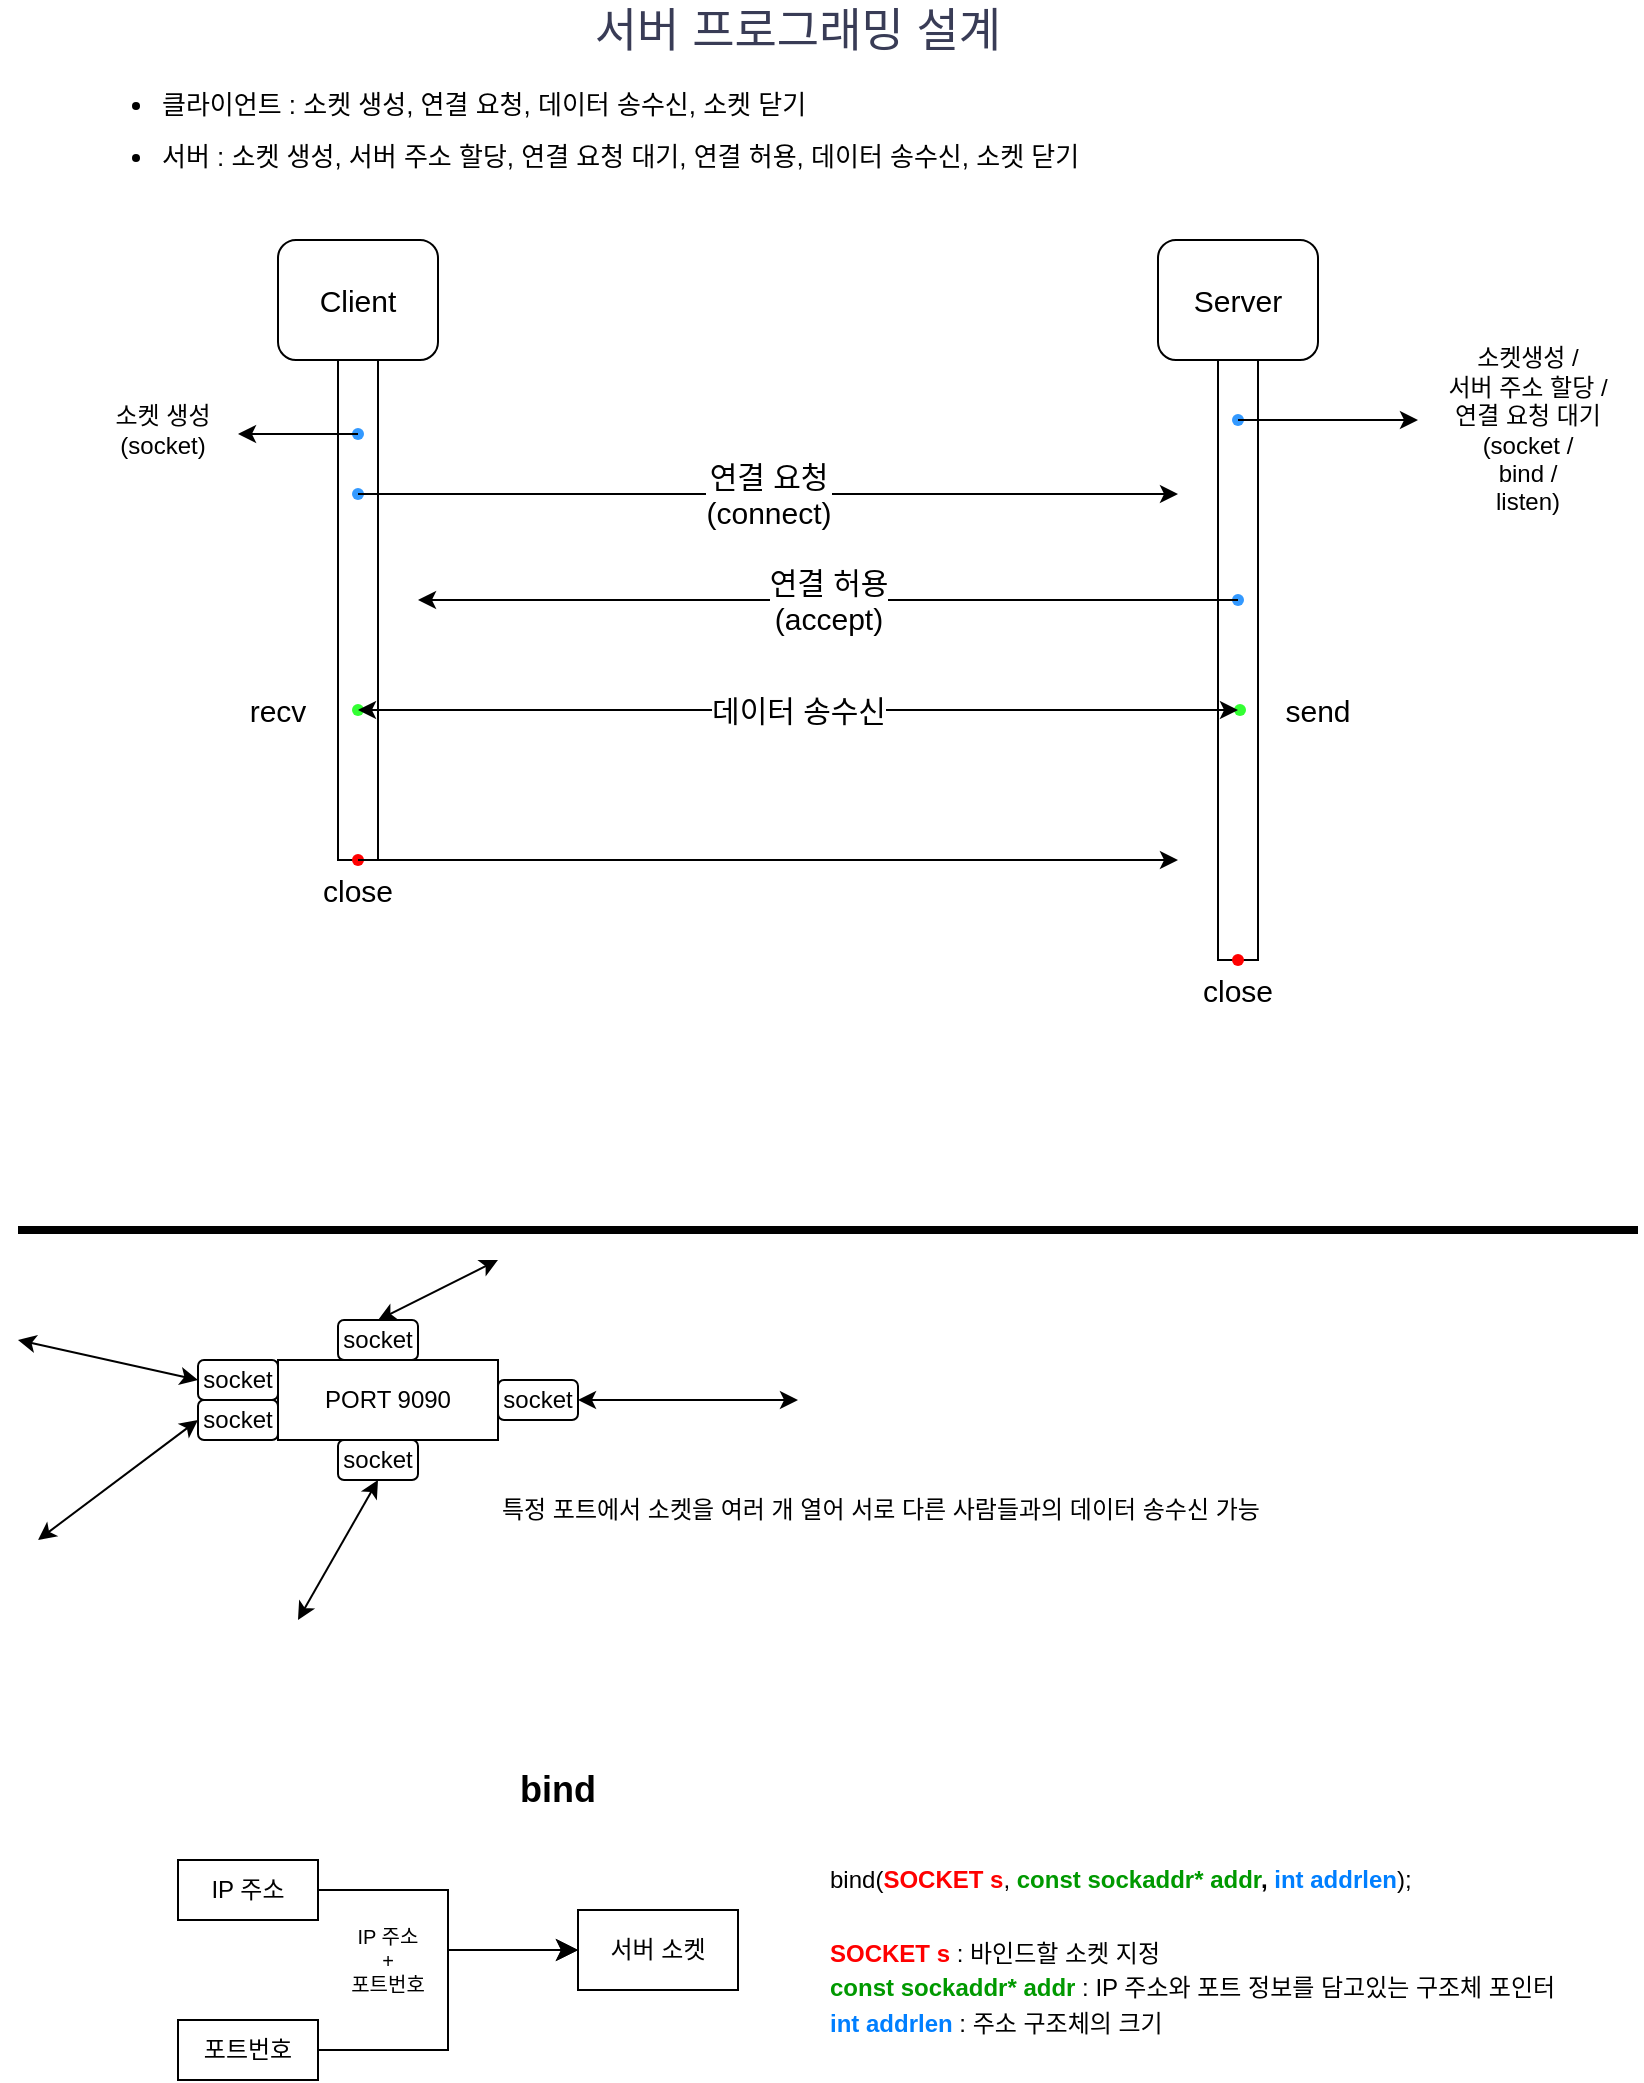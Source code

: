<mxfile version="24.7.6">
  <diagram name="페이지-1" id="Oy09YMq7JXKhEEB8FjI7">
    <mxGraphModel dx="989" dy="532" grid="1" gridSize="10" guides="1" tooltips="1" connect="1" arrows="1" fold="1" page="1" pageScale="1" pageWidth="827" pageHeight="1169" math="0" shadow="0">
      <root>
        <mxCell id="0" />
        <mxCell id="1" parent="0" />
        <mxCell id="PLHJU6RH4WrfTBuvKlq1-2" value="&lt;font style=&quot;font-size: 23px;&quot;&gt;서버 프로그래밍 설계&lt;/font&gt;" style="text;strokeColor=none;align=center;fillColor=none;html=1;verticalAlign=middle;whiteSpace=wrap;rounded=0;labelBackgroundColor=none;fontColor=#393C56;fontSize=23;" parent="1" vertex="1">
          <mxGeometry x="240" y="30" width="320" height="30" as="geometry" />
        </mxCell>
        <mxCell id="iw1IhrgtUYSzo-H0P91l-19" value="" style="group;fontSize=15;" vertex="1" connectable="0" parent="1">
          <mxGeometry x="560" y="93" width="260" height="480" as="geometry" />
        </mxCell>
        <mxCell id="iw1IhrgtUYSzo-H0P91l-5" value="Server" style="rounded=1;whiteSpace=wrap;html=1;fontSize=15;" vertex="1" parent="iw1IhrgtUYSzo-H0P91l-19">
          <mxGeometry x="20" y="57" width="80" height="60" as="geometry" />
        </mxCell>
        <mxCell id="iw1IhrgtUYSzo-H0P91l-7" value="" style="rounded=0;whiteSpace=wrap;html=1;fontSize=15;" vertex="1" parent="iw1IhrgtUYSzo-H0P91l-19">
          <mxGeometry x="50" y="117" width="20" height="300" as="geometry" />
        </mxCell>
        <mxCell id="iw1IhrgtUYSzo-H0P91l-35" value="" style="shape=waypoint;sketch=0;fillStyle=solid;size=6;pointerEvents=1;points=[];fillColor=#007FFF;resizable=0;rotatable=0;perimeter=centerPerimeter;snapToPoint=1;strokeColor=#3399FF;fontSize=15;" vertex="1" parent="iw1IhrgtUYSzo-H0P91l-19">
          <mxGeometry x="50" y="137" width="20" height="20" as="geometry" />
        </mxCell>
        <mxCell id="iw1IhrgtUYSzo-H0P91l-39" value="" style="shape=waypoint;sketch=0;fillStyle=solid;size=6;pointerEvents=1;points=[];fillColor=none;resizable=0;rotatable=0;perimeter=centerPerimeter;snapToPoint=1;strokeColor=#3399FF;fontSize=15;" vertex="1" parent="iw1IhrgtUYSzo-H0P91l-19">
          <mxGeometry x="50" y="227" width="20" height="20" as="geometry" />
        </mxCell>
        <mxCell id="iw1IhrgtUYSzo-H0P91l-38" value="" style="shape=waypoint;sketch=0;fillStyle=solid;size=6;pointerEvents=1;points=[];fillColor=none;resizable=0;rotatable=0;perimeter=centerPerimeter;snapToPoint=1;strokeColor=#33FF33;fontSize=15;" vertex="1" parent="iw1IhrgtUYSzo-H0P91l-19">
          <mxGeometry x="51" y="282" width="20" height="20" as="geometry" />
        </mxCell>
        <mxCell id="iw1IhrgtUYSzo-H0P91l-42" value="send" style="text;html=1;align=center;verticalAlign=middle;whiteSpace=wrap;rounded=0;fontSize=15;" vertex="1" parent="iw1IhrgtUYSzo-H0P91l-19">
          <mxGeometry x="70" y="277" width="60" height="30" as="geometry" />
        </mxCell>
        <mxCell id="iw1IhrgtUYSzo-H0P91l-47" value="" style="shape=waypoint;sketch=0;fillStyle=solid;size=6;pointerEvents=1;points=[];fillColor=none;resizable=0;rotatable=0;perimeter=centerPerimeter;snapToPoint=1;strokeColor=#FF0000;fontSize=15;" vertex="1" parent="iw1IhrgtUYSzo-H0P91l-19">
          <mxGeometry x="50" y="407" width="20" height="20" as="geometry" />
        </mxCell>
        <mxCell id="iw1IhrgtUYSzo-H0P91l-48" value="close" style="text;html=1;align=center;verticalAlign=middle;whiteSpace=wrap;rounded=0;fontSize=15;" vertex="1" parent="iw1IhrgtUYSzo-H0P91l-19">
          <mxGeometry x="30" y="417" width="60" height="30" as="geometry" />
        </mxCell>
        <mxCell id="iw1IhrgtUYSzo-H0P91l-3" value="Client" style="rounded=1;whiteSpace=wrap;html=1;fontSize=15;" vertex="1" parent="iw1IhrgtUYSzo-H0P91l-19">
          <mxGeometry x="-420" y="57" width="80" height="60" as="geometry" />
        </mxCell>
        <mxCell id="iw1IhrgtUYSzo-H0P91l-6" value="" style="rounded=0;whiteSpace=wrap;html=1;gradientColor=none;fontSize=15;" vertex="1" parent="iw1IhrgtUYSzo-H0P91l-19">
          <mxGeometry x="-390" y="117" width="20" height="250" as="geometry" />
        </mxCell>
        <mxCell id="iw1IhrgtUYSzo-H0P91l-40" value="" style="shape=waypoint;sketch=0;fillStyle=solid;size=6;pointerEvents=1;points=[];fillColor=none;resizable=0;rotatable=0;perimeter=centerPerimeter;snapToPoint=1;strokeColor=#3399FF;fontSize=15;" vertex="1" parent="iw1IhrgtUYSzo-H0P91l-19">
          <mxGeometry x="-390" y="174" width="20" height="20" as="geometry" />
        </mxCell>
        <mxCell id="iw1IhrgtUYSzo-H0P91l-41" value="" style="shape=waypoint;sketch=0;fillStyle=solid;size=6;pointerEvents=1;points=[];fillColor=none;resizable=0;rotatable=0;perimeter=centerPerimeter;snapToPoint=1;strokeColor=#33FF33;fontSize=15;" vertex="1" parent="iw1IhrgtUYSzo-H0P91l-19">
          <mxGeometry x="-390" y="282" width="20" height="20" as="geometry" />
        </mxCell>
        <mxCell id="iw1IhrgtUYSzo-H0P91l-43" value="recv" style="text;html=1;align=center;verticalAlign=middle;whiteSpace=wrap;rounded=0;fontSize=15;" vertex="1" parent="iw1IhrgtUYSzo-H0P91l-19">
          <mxGeometry x="-450" y="277" width="60" height="30" as="geometry" />
        </mxCell>
        <mxCell id="iw1IhrgtUYSzo-H0P91l-44" value="" style="shape=waypoint;sketch=0;fillStyle=solid;size=6;pointerEvents=1;points=[];fillColor=none;resizable=0;rotatable=0;perimeter=centerPerimeter;snapToPoint=1;strokeColor=#FF0000;fontSize=15;" vertex="1" parent="iw1IhrgtUYSzo-H0P91l-19">
          <mxGeometry x="-390" y="357" width="20" height="20" as="geometry" />
        </mxCell>
        <mxCell id="iw1IhrgtUYSzo-H0P91l-45" value="close" style="text;html=1;align=center;verticalAlign=middle;whiteSpace=wrap;rounded=0;fontSize=15;" vertex="1" parent="iw1IhrgtUYSzo-H0P91l-19">
          <mxGeometry x="-410" y="367" width="60" height="30" as="geometry" />
        </mxCell>
        <mxCell id="iw1IhrgtUYSzo-H0P91l-50" value="" style="shape=waypoint;sketch=0;fillStyle=solid;size=6;pointerEvents=1;points=[];fillColor=#007FFF;resizable=0;rotatable=0;perimeter=centerPerimeter;snapToPoint=1;strokeColor=#3399FF;fontSize=15;" vertex="1" parent="iw1IhrgtUYSzo-H0P91l-19">
          <mxGeometry x="-390" y="144" width="20" height="20" as="geometry" />
        </mxCell>
        <mxCell id="iw1IhrgtUYSzo-H0P91l-31" value="&lt;div style=&quot;font-size: 15px;&quot;&gt;연결 요청&lt;br style=&quot;font-size: 15px;&quot;&gt;&lt;/div&gt;&lt;div style=&quot;font-size: 15px;&quot;&gt;(connect)&lt;/div&gt;" style="endArrow=classic;html=1;rounded=0;exitX=0.45;exitY=0.65;exitDx=0;exitDy=0;exitPerimeter=0;fontSize=15;" edge="1" parent="iw1IhrgtUYSzo-H0P91l-19">
          <mxGeometry width="50" height="50" relative="1" as="geometry">
            <mxPoint x="-380" y="184" as="sourcePoint" />
            <mxPoint x="30" y="184" as="targetPoint" />
            <mxPoint as="offset" />
          </mxGeometry>
        </mxCell>
        <mxCell id="iw1IhrgtUYSzo-H0P91l-32" value="연결 허용&lt;div style=&quot;font-size: 15px;&quot;&gt;(accept)&lt;/div&gt;" style="endArrow=classic;html=1;rounded=0;exitX=0.5;exitY=0.55;exitDx=0;exitDy=0;exitPerimeter=0;fontSize=15;" edge="1" parent="iw1IhrgtUYSzo-H0P91l-19" source="iw1IhrgtUYSzo-H0P91l-39">
          <mxGeometry width="50" height="50" relative="1" as="geometry">
            <mxPoint x="30" y="237" as="sourcePoint" />
            <mxPoint x="-350" y="237" as="targetPoint" />
          </mxGeometry>
        </mxCell>
        <mxCell id="iw1IhrgtUYSzo-H0P91l-34" value="데이터 송수신" style="endArrow=classic;startArrow=classic;html=1;rounded=0;entryX=0.6;entryY=0.45;entryDx=0;entryDy=0;entryPerimeter=0;exitX=0.45;exitY=0.5;exitDx=0;exitDy=0;exitPerimeter=0;fontSize=15;" edge="1" parent="iw1IhrgtUYSzo-H0P91l-19">
          <mxGeometry width="50" height="50" relative="1" as="geometry">
            <mxPoint x="60" y="292" as="sourcePoint" />
            <mxPoint x="-380" y="292" as="targetPoint" />
          </mxGeometry>
        </mxCell>
        <mxCell id="iw1IhrgtUYSzo-H0P91l-36" value="" style="endArrow=classic;html=1;rounded=0;exitX=0.45;exitY=0.7;exitDx=0;exitDy=0;exitPerimeter=0;fontSize=15;" edge="1" parent="iw1IhrgtUYSzo-H0P91l-19" source="iw1IhrgtUYSzo-H0P91l-35">
          <mxGeometry width="50" height="50" relative="1" as="geometry">
            <mxPoint x="20" y="257" as="sourcePoint" />
            <mxPoint x="150" y="147" as="targetPoint" />
          </mxGeometry>
        </mxCell>
        <mxCell id="iw1IhrgtUYSzo-H0P91l-37" value="&lt;div style=&quot;font-size: 12px;&quot;&gt;소켓생성 /&lt;/div&gt;&lt;div style=&quot;font-size: 12px;&quot;&gt;서버 주소 할당 /&lt;/div&gt;&lt;div style=&quot;font-size: 12px;&quot;&gt;연결 요청 대기&lt;/div&gt;(socket /&lt;div style=&quot;font-size: 12px;&quot;&gt;bind /&lt;/div&gt;&lt;div style=&quot;font-size: 12px;&quot;&gt;listen)&lt;/div&gt;" style="text;html=1;align=center;verticalAlign=middle;whiteSpace=wrap;rounded=0;fontSize=12;" vertex="1" parent="iw1IhrgtUYSzo-H0P91l-19">
          <mxGeometry x="150" y="137" width="110" height="30" as="geometry" />
        </mxCell>
        <mxCell id="iw1IhrgtUYSzo-H0P91l-46" value="" style="endArrow=classic;html=1;rounded=0;exitX=0.5;exitY=0;exitDx=0;exitDy=0;fontSize=15;" edge="1" parent="iw1IhrgtUYSzo-H0P91l-19">
          <mxGeometry width="50" height="50" relative="1" as="geometry">
            <mxPoint x="-380" y="367" as="sourcePoint" />
            <mxPoint x="30" y="367" as="targetPoint" />
          </mxGeometry>
        </mxCell>
        <mxCell id="iw1IhrgtUYSzo-H0P91l-51" value="&lt;div style=&quot;font-size: 12px;&quot;&gt;소켓 생성&lt;/div&gt;(socket)" style="text;html=1;align=center;verticalAlign=middle;whiteSpace=wrap;rounded=0;fontSize=12;" vertex="1" parent="iw1IhrgtUYSzo-H0P91l-19">
          <mxGeometry x="-520" y="137" width="85" height="30" as="geometry" />
        </mxCell>
        <mxCell id="iw1IhrgtUYSzo-H0P91l-52" value="" style="endArrow=classic;html=1;rounded=0;exitX=0.429;exitY=0.434;exitDx=0;exitDy=0;exitPerimeter=0;" edge="1" parent="iw1IhrgtUYSzo-H0P91l-19" source="iw1IhrgtUYSzo-H0P91l-50">
          <mxGeometry width="50" height="50" relative="1" as="geometry">
            <mxPoint x="-240" y="164" as="sourcePoint" />
            <mxPoint x="-440" y="154" as="targetPoint" />
          </mxGeometry>
        </mxCell>
        <mxCell id="iw1IhrgtUYSzo-H0P91l-53" value="&lt;ul style=&quot;line-height: 200%; font-size: 13px;&quot;&gt;&lt;li&gt;클라이언트 : 소켓 생성, 연결 요청, 데이터 송수신, 소켓 닫기&lt;/li&gt;&lt;li&gt;서버 : 소켓 생성, 서버 주소 할당, 연결 요청 대기, 연결 허용, 데이터 송수신, 소켓 닫기&lt;/li&gt;&lt;/ul&gt;" style="text;html=1;align=left;verticalAlign=middle;whiteSpace=wrap;rounded=0;" vertex="1" parent="1">
          <mxGeometry x="40" y="80" width="580" height="30" as="geometry" />
        </mxCell>
        <mxCell id="iw1IhrgtUYSzo-H0P91l-55" value="서버 소켓" style="rounded=0;whiteSpace=wrap;html=1;" vertex="1" parent="1">
          <mxGeometry x="290" y="985" width="80" height="40" as="geometry" />
        </mxCell>
        <mxCell id="iw1IhrgtUYSzo-H0P91l-57" value="" style="line;strokeWidth=4;html=1;perimeter=backbonePerimeter;points=[];outlineConnect=0;" vertex="1" parent="1">
          <mxGeometry x="10" y="640" width="810" height="10" as="geometry" />
        </mxCell>
        <mxCell id="iw1IhrgtUYSzo-H0P91l-58" value="IP 주소" style="rounded=0;whiteSpace=wrap;html=1;" vertex="1" parent="1">
          <mxGeometry x="90" y="960" width="70" height="30" as="geometry" />
        </mxCell>
        <mxCell id="iw1IhrgtUYSzo-H0P91l-59" value="포트번호" style="rounded=0;whiteSpace=wrap;html=1;" vertex="1" parent="1">
          <mxGeometry x="90" y="1040" width="70" height="30" as="geometry" />
        </mxCell>
        <mxCell id="iw1IhrgtUYSzo-H0P91l-63" value="bind" style="text;html=1;align=center;verticalAlign=middle;whiteSpace=wrap;rounded=0;fontStyle=1;fontSize=18;" vertex="1" parent="1">
          <mxGeometry x="250" y="910" width="60" height="30" as="geometry" />
        </mxCell>
        <mxCell id="iw1IhrgtUYSzo-H0P91l-67" value="&lt;div&gt;PORT 9090&lt;/div&gt;" style="rounded=0;whiteSpace=wrap;html=1;" vertex="1" parent="1">
          <mxGeometry x="140" y="710" width="110" height="40" as="geometry" />
        </mxCell>
        <mxCell id="iw1IhrgtUYSzo-H0P91l-68" value="socket" style="rounded=1;whiteSpace=wrap;html=1;" vertex="1" parent="1">
          <mxGeometry x="100" y="710" width="40" height="20" as="geometry" />
        </mxCell>
        <mxCell id="iw1IhrgtUYSzo-H0P91l-81" value="socket" style="rounded=1;whiteSpace=wrap;html=1;" vertex="1" parent="1">
          <mxGeometry x="250" y="720" width="40" height="20" as="geometry" />
        </mxCell>
        <mxCell id="iw1IhrgtUYSzo-H0P91l-82" value="socket" style="rounded=1;whiteSpace=wrap;html=1;" vertex="1" parent="1">
          <mxGeometry x="170" y="690" width="40" height="20" as="geometry" />
        </mxCell>
        <mxCell id="iw1IhrgtUYSzo-H0P91l-83" value="socket" style="rounded=1;whiteSpace=wrap;html=1;" vertex="1" parent="1">
          <mxGeometry x="100" y="730" width="40" height="20" as="geometry" />
        </mxCell>
        <mxCell id="iw1IhrgtUYSzo-H0P91l-84" value="socket" style="rounded=1;whiteSpace=wrap;html=1;" vertex="1" parent="1">
          <mxGeometry x="170" y="750" width="40" height="20" as="geometry" />
        </mxCell>
        <mxCell id="iw1IhrgtUYSzo-H0P91l-90" value="" style="endArrow=classic;startArrow=classic;html=1;rounded=0;entryX=0;entryY=0.5;entryDx=0;entryDy=0;" edge="1" parent="1" target="iw1IhrgtUYSzo-H0P91l-68">
          <mxGeometry width="50" height="50" relative="1" as="geometry">
            <mxPoint x="10" y="700" as="sourcePoint" />
            <mxPoint x="400" y="830" as="targetPoint" />
          </mxGeometry>
        </mxCell>
        <mxCell id="iw1IhrgtUYSzo-H0P91l-91" value="" style="endArrow=classic;startArrow=classic;html=1;rounded=0;exitX=1;exitY=0.5;exitDx=0;exitDy=0;" edge="1" parent="1" source="iw1IhrgtUYSzo-H0P91l-81">
          <mxGeometry width="50" height="50" relative="1" as="geometry">
            <mxPoint x="290" y="750" as="sourcePoint" />
            <mxPoint x="400" y="730" as="targetPoint" />
          </mxGeometry>
        </mxCell>
        <mxCell id="iw1IhrgtUYSzo-H0P91l-93" value="" style="endArrow=classic;startArrow=classic;html=1;rounded=0;entryX=0.5;entryY=1;entryDx=0;entryDy=0;" edge="1" parent="1" target="iw1IhrgtUYSzo-H0P91l-84">
          <mxGeometry width="50" height="50" relative="1" as="geometry">
            <mxPoint x="150" y="840" as="sourcePoint" />
            <mxPoint x="130" y="750" as="targetPoint" />
          </mxGeometry>
        </mxCell>
        <mxCell id="iw1IhrgtUYSzo-H0P91l-94" value="" style="endArrow=classic;startArrow=classic;html=1;rounded=0;exitX=0.5;exitY=0;exitDx=0;exitDy=0;" edge="1" parent="1" source="iw1IhrgtUYSzo-H0P91l-82">
          <mxGeometry width="50" height="50" relative="1" as="geometry">
            <mxPoint x="50" y="740" as="sourcePoint" />
            <mxPoint x="250" y="660" as="targetPoint" />
          </mxGeometry>
        </mxCell>
        <mxCell id="iw1IhrgtUYSzo-H0P91l-95" value="" style="endArrow=classic;startArrow=classic;html=1;rounded=0;entryX=0;entryY=0.5;entryDx=0;entryDy=0;" edge="1" parent="1" target="iw1IhrgtUYSzo-H0P91l-83">
          <mxGeometry width="50" height="50" relative="1" as="geometry">
            <mxPoint x="20" y="800" as="sourcePoint" />
            <mxPoint x="150" y="770" as="targetPoint" />
          </mxGeometry>
        </mxCell>
        <mxCell id="iw1IhrgtUYSzo-H0P91l-96" value="특정 포트에서 소켓을 여러 개 열어 서로 다른 사람들과의 데이터 송수신 가능" style="text;html=1;align=left;verticalAlign=middle;whiteSpace=wrap;rounded=0;" vertex="1" parent="1">
          <mxGeometry x="250" y="770" width="420" height="30" as="geometry" />
        </mxCell>
        <mxCell id="iw1IhrgtUYSzo-H0P91l-98" value="" style="edgeStyle=elbowEdgeStyle;elbow=horizontal;endArrow=classic;html=1;curved=0;rounded=0;endSize=8;startSize=8;exitX=1;exitY=0.5;exitDx=0;exitDy=0;entryX=0;entryY=0.5;entryDx=0;entryDy=0;" edge="1" parent="1" source="iw1IhrgtUYSzo-H0P91l-59" target="iw1IhrgtUYSzo-H0P91l-55">
          <mxGeometry width="50" height="50" relative="1" as="geometry">
            <mxPoint x="350" y="1080" as="sourcePoint" />
            <mxPoint x="400" y="1030" as="targetPoint" />
          </mxGeometry>
        </mxCell>
        <mxCell id="iw1IhrgtUYSzo-H0P91l-99" value="" style="edgeStyle=elbowEdgeStyle;elbow=horizontal;endArrow=classic;html=1;curved=0;rounded=0;endSize=8;startSize=8;exitX=1;exitY=0.5;exitDx=0;exitDy=0;entryX=0;entryY=0.5;entryDx=0;entryDy=0;" edge="1" parent="1" source="iw1IhrgtUYSzo-H0P91l-58" target="iw1IhrgtUYSzo-H0P91l-55">
          <mxGeometry width="50" height="50" relative="1" as="geometry">
            <mxPoint x="350" y="1080" as="sourcePoint" />
            <mxPoint x="400" y="1030" as="targetPoint" />
          </mxGeometry>
        </mxCell>
        <mxCell id="iw1IhrgtUYSzo-H0P91l-100" value="IP 주소&lt;div&gt;+&lt;/div&gt;&lt;div&gt;포트번호&lt;/div&gt;" style="text;html=1;align=center;verticalAlign=middle;whiteSpace=wrap;rounded=0;fontSize=10;" vertex="1" parent="1">
          <mxGeometry x="160" y="995" width="70" height="30" as="geometry" />
        </mxCell>
        <mxCell id="iw1IhrgtUYSzo-H0P91l-101" value="&lt;b&gt;&lt;font color=&quot;#ff0000&quot;&gt;SOCKET s&lt;/font&gt;&lt;/b&gt; : 바인드할 소켓 지정&lt;div style=&quot;line-height: 150%;&quot;&gt;&lt;b&gt;&lt;font color=&quot;#009900&quot;&gt;const sockaddr* addr&lt;/font&gt;&lt;/b&gt; : IP 주소와 포트 정보를 담고있는 구조체 포인터&lt;/div&gt;&lt;div style=&quot;line-height: 150%;&quot;&gt;&lt;b&gt;&lt;font color=&quot;#007fff&quot;&gt;int addrlen&lt;/font&gt;&lt;/b&gt; : 주소 구조체의 크기&lt;/div&gt;" style="text;html=1;align=left;verticalAlign=middle;whiteSpace=wrap;rounded=0;" vertex="1" parent="1">
          <mxGeometry x="414" y="1010" width="396" height="30" as="geometry" />
        </mxCell>
        <mxCell id="iw1IhrgtUYSzo-H0P91l-103" value="bind(&lt;b&gt;&lt;font color=&quot;#ff0000&quot;&gt;SOCKET s&lt;/font&gt;&lt;/b&gt;, &lt;font color=&quot;#009900&quot;&gt;&lt;b style=&quot;&quot;&gt;const sockaddr*&lt;/b&gt; &lt;/font&gt;&lt;b&gt;&lt;font color=&quot;#009900&quot;&gt;addr&lt;/font&gt;, &lt;font color=&quot;#007fff&quot;&gt;int addrlen&lt;/font&gt;&lt;/b&gt;);" style="text;html=1;align=left;verticalAlign=middle;whiteSpace=wrap;rounded=0;" vertex="1" parent="1">
          <mxGeometry x="414" y="955" width="360" height="30" as="geometry" />
        </mxCell>
      </root>
    </mxGraphModel>
  </diagram>
</mxfile>
